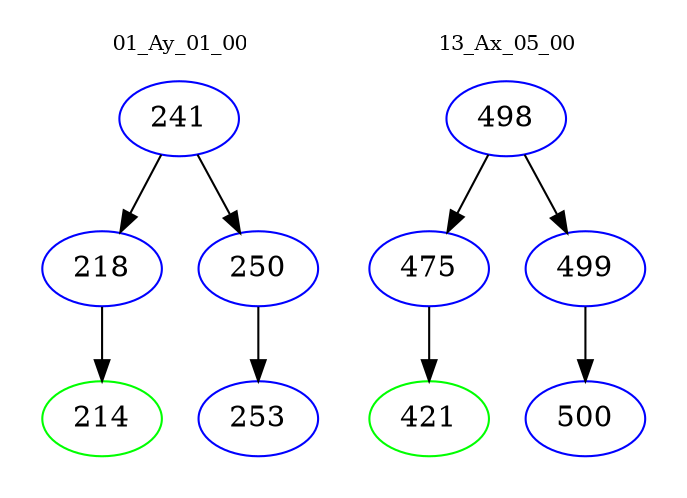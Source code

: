 digraph{
subgraph cluster_0 {
color = white
label = "01_Ay_01_00";
fontsize=10;
T0_241 [label="241", color="blue"]
T0_241 -> T0_218 [color="black"]
T0_218 [label="218", color="blue"]
T0_218 -> T0_214 [color="black"]
T0_214 [label="214", color="green"]
T0_241 -> T0_250 [color="black"]
T0_250 [label="250", color="blue"]
T0_250 -> T0_253 [color="black"]
T0_253 [label="253", color="blue"]
}
subgraph cluster_1 {
color = white
label = "13_Ax_05_00";
fontsize=10;
T1_498 [label="498", color="blue"]
T1_498 -> T1_475 [color="black"]
T1_475 [label="475", color="blue"]
T1_475 -> T1_421 [color="black"]
T1_421 [label="421", color="green"]
T1_498 -> T1_499 [color="black"]
T1_499 [label="499", color="blue"]
T1_499 -> T1_500 [color="black"]
T1_500 [label="500", color="blue"]
}
}
